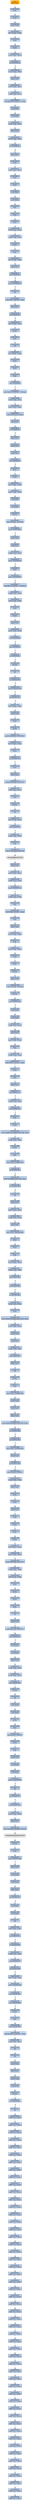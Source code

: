 digraph G {
node[shape=rectangle,style=filled,fillcolor=lightsteelblue,color=lightsteelblue]
bgcolor="transparent"
a0x0040be99ffree_st2[label="start\nffree %st2",fillcolor="orange",color="lightgrey"];
a0x0040be9bfwait_[label="0x0040be9b\nfwait "];
a0x0040be9cfninit_[label="0x0040be9c\nfninit "];
a0x0040be9epushl_ebp[label="0x0040be9e\npushl %ebp"];
a0x0040be9fleal_ebp__ebp[label="0x0040be9f\nleal (%ebp), %ebp"];
a0x0040bea2fwait_[label="0x0040bea2\nfwait "];
a0x0040bea3fnclex_[label="0x0040bea3\nfnclex "];
a0x0040bea5movl_eax_eax[label="0x0040bea5\nmovl %eax, %eax"];
a0x0040bea7jg_0x0040bea9[label="0x0040bea7\njg 0x0040bea9"];
a0x0040bea9movl_esp_ebp[label="0x0040bea9\nmovl %esp, %ebp"];
a0x0040beabffree_st7[label="0x0040beab\nffree %st7"];
a0x0040beadmovl_eax_eax[label="0x0040bead\nmovl %eax, %eax"];
a0x0040beafmovl_ecx_ecx[label="0x0040beaf\nmovl %ecx, %ecx"];
a0x0040beb1subl_0x200UINT32_esp[label="0x0040beb1\nsubl $0x200<UINT32>, %esp"];
a0x0040beb7notl_edx[label="0x0040beb7\nnotl %edx"];
a0x0040beb9notl_edx[label="0x0040beb9\nnotl %edx"];
a0x0040bebbmovl_edx_edx[label="0x0040bebb\nmovl %edx, %edx"];
a0x0040bebdffree_st5[label="0x0040bebd\nffree %st5"];
a0x0040bebfleal_ebp__ebp[label="0x0040bebf\nleal (%ebp), %ebp"];
a0x0040bec2je_0x0040bec4[label="0x0040bec2\nje 0x0040bec4"];
a0x0040bec4ffree_st7[label="0x0040bec4\nffree %st7"];
a0x0040bec6fwait_[label="0x0040bec6\nfwait "];
a0x0040bec7movl_ecx_ecx[label="0x0040bec7\nmovl %ecx, %ecx"];
a0x0040bec9fwait_[label="0x0040bec9\nfwait "];
a0x0040becafninit_[label="0x0040beca\nfninit "];
a0x0040beccnotl_edx[label="0x0040becc\nnotl %edx"];
a0x0040becenotl_edx[label="0x0040bece\nnotl %edx"];
a0x0040bed0fnop_[label="0x0040bed0\nfnop "];
a0x0040bed2fwait_[label="0x0040bed2\nfwait "];
a0x0040bed3fninit_[label="0x0040bed3\nfninit "];
a0x0040bed5leal_esp__esp[label="0x0040bed5\nleal (%esp), %esp"];
a0x0040bed8xchgl_ebp_ebp[label="0x0040bed8\nxchgl %ebp, %ebp"];
a0x0040bedapusha_[label="0x0040beda\npusha "];
a0x0040bedbpopa_[label="0x0040bedb\npopa "];
a0x0040bedcleal_ebp__ebp[label="0x0040bedc\nleal (%ebp), %ebp"];
a0x0040bedfffree_st7[label="0x0040bedf\nffree %st7"];
a0x0040bee1jp_0x0040bee3[label="0x0040bee1\njp 0x0040bee3"];
a0x0040bee3jecxz_0x0040bee5[label="0x0040bee3\njecxz 0x0040bee5"];
a0x0040bee5cld_[label="0x0040bee5\ncld "];
a0x0040bee6subl_0xcUINT8_esp[label="0x0040bee6\nsubl $0xc<UINT8>, %esp"];
a0x0040bee9ffree_st1[label="0x0040bee9\nffree %st1"];
a0x0040beebje_0x0040beed[label="0x0040beeb\nje 0x0040beed"];
a0x0040beedleal_ebp__ebp[label="0x0040beed\nleal (%ebp), %ebp"];
a0x0040bef0pusha_[label="0x0040bef0\npusha "];
a0x0040bef1popa_[label="0x0040bef1\npopa "];
a0x0040bef2cld_[label="0x0040bef2\ncld "];
a0x0040bef3leal_ebp__ebp[label="0x0040bef3\nleal (%ebp), %ebp"];
a0x0040bef6fwait_[label="0x0040bef6\nfwait "];
a0x0040bef7fninit_[label="0x0040bef7\nfninit "];
a0x0040bef9fnop_[label="0x0040bef9\nfnop "];
a0x0040befbjcxz_0x0040befe[label="0x0040befb\njcxz 0x0040befe"];
a0x0040befemovl_0x1UINT32__8esp_[label="0x0040befe\nmovl $0x1<UINT32>, -8(%esp)"];
a0x0040bf06movl_eax_eax[label="0x0040bf06\nmovl %eax, %eax"];
a0x0040bf08movl_edx_edx[label="0x0040bf08\nmovl %edx, %edx"];
a0x0040bf0amovq__8esp__mm0[label="0x0040bf0a\nmovq -8(%esp), %mm0"];
a0x0040bf0fffree_st7[label="0x0040bf0f\nffree %st7"];
a0x0040bf11je_0x0040bf13[label="0x0040bf11\nje 0x0040bf13"];
a0x0040bf13ffree_st5[label="0x0040bf13\nffree %st5"];
a0x0040bf15pushl_eax[label="0x0040bf15\npushl %eax"];
a0x0040bf16popl_eax[label="0x0040bf16\npopl %eax"];
a0x0040bf17jne_0x0040bf19[label="0x0040bf17\njne 0x0040bf19"];
a0x0040bf19fwait_[label="0x0040bf19\nfwait "];
a0x0040bf1afnclex_[label="0x0040bf1a\nfnclex "];
a0x0040bf1cleal_ebp__ebp[label="0x0040bf1c\nleal (%ebp), %ebp"];
a0x0040bf1fmovl_edx_edx[label="0x0040bf1f\nmovl %edx, %edx"];
a0x0040bf21notl_edx[label="0x0040bf21\nnotl %edx"];
a0x0040bf23notl_edx[label="0x0040bf23\nnotl %edx"];
a0x0040bf25fincstp_[label="0x0040bf25\nfincstp "];
a0x0040bf27movq_mm0__12esp_[label="0x0040bf27\nmovq %mm0, -12(%esp)"];
a0x0040bf2cjecxz_0x0040bf2e[label="0x0040bf2c\njecxz 0x0040bf2e"];
a0x0040bf2epushl_eax[label="0x0040bf2e\npushl %eax"];
a0x0040bf2fpopl_eax[label="0x0040bf2f\npopl %eax"];
a0x0040bf30xchgl_esp_esp[label="0x0040bf30\nxchgl %esp, %esp"];
a0x0040bf32jecxz_0x0040bf34[label="0x0040bf32\njecxz 0x0040bf34"];
a0x0040bf34fwait_[label="0x0040bf34\nfwait "];
a0x0040bf35jecxz_0x0040bf37[label="0x0040bf35\njecxz 0x0040bf37"];
a0x0040bf37cmpl_0x1UINT8__12esp_[label="0x0040bf37\ncmpl $0x1<UINT8>, -12(%esp)"];
a0x0040bf3cxchgl_edx_edx[label="0x0040bf3c\nxchgl %edx, %edx"];
a0x0040bf3emovl_edx_edx[label="0x0040bf3e\nmovl %edx, %edx"];
a0x0040bf40fwait_[label="0x0040bf40\nfwait "];
a0x0040bf41fnclex_[label="0x0040bf41\nfnclex "];
a0x0040bf43ffree_st7[label="0x0040bf43\nffree %st7"];
a0x0040bf45movl_edx_edx[label="0x0040bf45\nmovl %edx, %edx"];
a0x0040bf47jne_0x0040bf49[label="0x0040bf47\njne 0x0040bf49"];
a0x0040bf49jne_0x0040c2fc[label="0x0040bf49\njne 0x0040c2fc"];
a0x0040c2fcjg_0x0040c2fe[label="0x0040c2fc\njg 0x0040c2fe"];
a0x0040c2fefincstp_[label="0x0040c2fe\nfincstp "];
a0x0040c300cld_[label="0x0040c300\ncld "];
a0x0040c301je_0x0040c303[label="0x0040c301\nje 0x0040c303"];
a0x0040c303jecxz_0x0040c305[label="0x0040c303\njecxz 0x0040c305"];
a0x0040c305jg_0x0040c307[label="0x0040c305\njg 0x0040c307"];
a0x0040c307leal_ebp__ebp[label="0x0040c307\nleal (%ebp), %ebp"];
a0x0040c30apopl_edi[label="0x0040c30a\npopl %edi"];
a0x0040c30bfwait_[label="0x0040c30b\nfwait "];
a0x0040c30cfnclex_[label="0x0040c30c\nfnclex "];
a0x0040c30epushl_0x40b6c1UINT32[label="0x0040c30e\npushl $0x40b6c1<UINT32>"];
a0x0040c313leal_ebp__ebp[label="0x0040c313\nleal (%ebp), %ebp"];
a0x0040c316fwait_[label="0x0040c316\nfwait "];
a0x0040c317jp_0x0040c319[label="0x0040c317\njp 0x0040c319"];
a0x0040c319fwait_[label="0x0040c319\nfwait "];
a0x0040c31affree_st2[label="0x0040c31a\nffree %st2"];
a0x0040c31cpushl_0x40100cUINT32[label="0x0040c31c\npushl $0x40100c<UINT32>"];
a0x0040c321movl_ecx_ecx[label="0x0040c321\nmovl %ecx, %ecx"];
a0x0040c323fwait_[label="0x0040c323\nfwait "];
a0x0040c324fincstp_[label="0x0040c324\nfincstp "];
a0x0040c326cld_[label="0x0040c326\ncld "];
a0x0040c327leal_esp__esp[label="0x0040c327\nleal (%esp), %esp"];
a0x0040c32ajne_0x0040c32c[label="0x0040c32a\njne 0x0040c32c"];
a0x0040c32cmovl_edx_edx[label="0x0040c32c\nmovl %edx, %edx"];
a0x0040c32efnop_[label="0x0040c32e\nfnop "];
a0x0040c330call_lstrcpyA_kernel32_dll[label="0x0040c330\ncall lstrcpyA@kernel32.dll"];
lstrcpyA_kernel32_dll[label="lstrcpyA@kernel32.dll",fillcolor="lightgrey",color="lightgrey"];
a0x0040c336ffree_st1[label="0x0040c336\nffree %st1"];
a0x0040c338movl_eax_eax[label="0x0040c338\nmovl %eax, %eax"];
a0x0040c33axchgl_esp_esp[label="0x0040c33a\nxchgl %esp, %esp"];
a0x0040c33cjecxz_0x0040c33e[label="0x0040c33c\njecxz 0x0040c33e"];
a0x0040c33exchgl_esp_esp[label="0x0040c33e\nxchgl %esp, %esp"];
a0x0040c340fnop_[label="0x0040c340\nfnop "];
a0x0040c342subl_0x8UINT8_esp[label="0x0040c342\nsubl $0x8<UINT8>, %esp"];
a0x0040c345fnop_[label="0x0040c345\nfnop "];
a0x0040c347ffree_st5[label="0x0040c347\nffree %st5"];
a0x0040c349leal_ebp__ebp[label="0x0040c349\nleal (%ebp), %ebp"];
a0x0040c34cfnop_[label="0x0040c34c\nfnop "];
a0x0040c34eleal_ebp__ebp[label="0x0040c34e\nleal (%ebp), %ebp"];
a0x0040c351fwait_[label="0x0040c351\nfwait "];
a0x0040c352fninit_[label="0x0040c352\nfninit "];
a0x0040c354fincstp_[label="0x0040c354\nfincstp "];
a0x0040c356ffree_st7[label="0x0040c356\nffree %st7"];
a0x0040c358movq_mm0__8esp_[label="0x0040c358\nmovq %mm0, -8(%esp)"];
a0x0040c35dfincstp_[label="0x0040c35d\nfincstp "];
a0x0040c35fjcxz_0x0040c362[label="0x0040c35f\njcxz 0x0040c362"];
a0x0040c362notl_edx[label="0x0040c362\nnotl %edx"];
a0x0040c364notl_edx[label="0x0040c364\nnotl %edx"];
a0x0040c366xchgl_esp_esp[label="0x0040c366\nxchgl %esp, %esp"];
a0x0040c368ffree_st5[label="0x0040c368\nffree %st5"];
a0x0040c36amovl_edx_edx[label="0x0040c36a\nmovl %edx, %edx"];
a0x0040c36cfnop_[label="0x0040c36c\nfnop "];
a0x0040c36exchgl_esp_esp[label="0x0040c36e\nxchgl %esp, %esp"];
a0x0040c370addl_0x8UINT8_esp[label="0x0040c370\naddl $0x8<UINT8>, %esp"];
a0x0040c373pusha_[label="0x0040c373\npusha "];
a0x0040c374popa_[label="0x0040c374\npopa "];
a0x0040c375ffree_st7[label="0x0040c375\nffree %st7"];
a0x0040c377jne_0x0040c379[label="0x0040c377\njne 0x0040c379"];
a0x0040c379xchgl_esp_esp[label="0x0040c379\nxchgl %esp, %esp"];
a0x0040c37bjcxz_0x0040c37e[label="0x0040c37b\njcxz 0x0040c37e"];
a0x0040c37efwait_[label="0x0040c37e\nfwait "];
a0x0040c37ffnclex_[label="0x0040c37f\nfnclex "];
a0x0040c381movl_LoadLibraryA_kernel32_dll_eax[label="0x0040c381\nmovl LoadLibraryA@kernel32.dll, %eax"];
a0x0040c386xchgl_edx_edx[label="0x0040c386\nxchgl %edx, %edx"];
a0x0040c388pusha_[label="0x0040c388\npusha "];
a0x0040c389popa_[label="0x0040c389\npopa "];
a0x0040c38amovl_eax_0x00401000[label="0x0040c38a\nmovl %eax, 0x00401000"];
a0x0040c38fjp_0x0040c391[label="0x0040c38f\njp 0x0040c391"];
a0x0040c391movl_Sleep_kernel32_dll_eax[label="0x0040c391\nmovl Sleep@kernel32.dll, %eax"];
a0x0040c396je_0x0040c398[label="0x0040c396\nje 0x0040c398"];
a0x0040c398nop_[label="0x0040c398\nnop "];
a0x0040c399ffree_st5[label="0x0040c399\nffree %st5"];
a0x0040c39bleal_eax__eax[label="0x0040c39b\nleal (%eax), %eax"];
a0x0040c39dxchgl_edx_edx[label="0x0040c39d\nxchgl %edx, %edx"];
a0x0040c39fffree_st7[label="0x0040c39f\nffree %st7"];
a0x0040c3a1movl_eax_0x00401004[label="0x0040c3a1\nmovl %eax, 0x00401004"];
a0x0040c3a6fwait_[label="0x0040c3a6\nfwait "];
a0x0040c3a7fninit_[label="0x0040c3a7\nfninit "];
a0x0040c3a9fnop_[label="0x0040c3a9\nfnop "];
a0x0040c3ableal_esp__esp[label="0x0040c3ab\nleal (%esp), %esp"];
a0x0040c3aexchgl_edx_edx[label="0x0040c3ae\nxchgl %edx, %edx"];
a0x0040c3b0jg_0x0040c3b2[label="0x0040c3b0\njg 0x0040c3b2"];
a0x0040c3b2jg_0x0040c3b4[label="0x0040c3b2\njg 0x0040c3b4"];
a0x0040c3b4je_0x0040c3b6[label="0x0040c3b4\nje 0x0040c3b6"];
a0x0040c3b6xchgl_edx_edx[label="0x0040c3b6\nxchgl %edx, %edx"];
a0x0040c3b8fwait_[label="0x0040c3b8\nfwait "];
a0x0040c3b9movl_DeleteFileA_kernel32_dll_eax[label="0x0040c3b9\nmovl DeleteFileA@kernel32.dll, %eax"];
a0x0040c3bemovl_edx_edx[label="0x0040c3be\nmovl %edx, %edx"];
a0x0040c3c0pushl_eax[label="0x0040c3c0\npushl %eax"];
a0x0040c3c1popl_eax[label="0x0040c3c1\npopl %eax"];
a0x0040c3c2xchgl_edx_edx[label="0x0040c3c2\nxchgl %edx, %edx"];
a0x0040c3c4jmp_0x0040c3c6[label="0x0040c3c4\njmp 0x0040c3c6"];
a0x0040c3c6ffree_st7[label="0x0040c3c6\nffree %st7"];
a0x0040c3c8cld_[label="0x0040c3c8\ncld "];
a0x0040c3c9pusha_[label="0x0040c3c9\npusha "];
a0x0040c3capopa_[label="0x0040c3ca\npopa "];
a0x0040c3cbmovl_eax_0x00401008[label="0x0040c3cb\nmovl %eax, 0x00401008"];
a0x0040c3d0pushl_eax[label="0x0040c3d0\npushl %eax"];
a0x0040c3d1popl_eax[label="0x0040c3d1\npopl %eax"];
a0x0040c3d2ffree_st2[label="0x0040c3d2\nffree %st2"];
a0x0040c3d4movl_ExitThread_kernel32_dll_eax[label="0x0040c3d4\nmovl ExitThread@kernel32.dll, %eax"];
a0x0040c3d9je_0x0040c3db[label="0x0040c3d9\nje 0x0040c3db"];
a0x0040c3dbjp_0x0040c3dd[label="0x0040c3db\njp 0x0040c3dd"];
a0x0040c3ddmovl_eax_0x004014b8[label="0x0040c3dd\nmovl %eax, 0x004014b8"];
a0x0040c3e2ffree_st5[label="0x0040c3e2\nffree %st5"];
a0x0040c3e4jg_0x0040c3e6[label="0x0040c3e4\njg 0x0040c3e6"];
a0x0040c3e6pushl_0x40UINT8[label="0x0040c3e6\npushl $0x40<UINT8>"];
a0x0040c3e8xchgl_ebp_ebp[label="0x0040c3e8\nxchgl %ebp, %ebp"];
a0x0040c3eaffree_st1[label="0x0040c3ea\nffree %st1"];
a0x0040c3ecfwait_[label="0x0040c3ec\nfwait "];
a0x0040c3edfnclex_[label="0x0040c3ed\nfnclex "];
a0x0040c3efffree_st7[label="0x0040c3ef\nffree %st7"];
a0x0040c3f1fwait_[label="0x0040c3f1\nfwait "];
a0x0040c3f2fnclex_[label="0x0040c3f2\nfnclex "];
a0x0040c3f4fwait_[label="0x0040c3f4\nfwait "];
a0x0040c3f5fnclex_[label="0x0040c3f5\nfnclex "];
a0x0040c3f7leal_eax__eax[label="0x0040c3f7\nleal (%eax), %eax"];
a0x0040c3f9movl_edx_edx[label="0x0040c3f9\nmovl %edx, %edx"];
a0x0040c3fbpushl_0x3000UINT32[label="0x0040c3fb\npushl $0x3000<UINT32>"];
a0x0040c400xchgl_ebp_ebp[label="0x0040c400\nxchgl %ebp, %ebp"];
a0x0040c402leal_esp__esp[label="0x0040c402\nleal (%esp), %esp"];
a0x0040c405fwait_[label="0x0040c405\nfwait "];
a0x0040c406fnclex_[label="0x0040c406\nfnclex "];
a0x0040c408pusha_[label="0x0040c408\npusha "];
a0x0040c409popa_[label="0x0040c409\npopa "];
a0x0040c40acld_[label="0x0040c40a\ncld "];
a0x0040c40bffree_st5[label="0x0040c40b\nffree %st5"];
a0x0040c40dpushl_0xc14dUINT32[label="0x0040c40d\npushl $0xc14d<UINT32>"];
a0x0040c412jne_0x0040c414[label="0x0040c412\njne 0x0040c414"];
a0x0040c414notl_edx[label="0x0040c414\nnotl %edx"];
a0x0040c416notl_edx[label="0x0040c416\nnotl %edx"];
a0x0040c418ffree_st5[label="0x0040c418\nffree %st5"];
a0x0040c41amovl_eax_eax[label="0x0040c41a\nmovl %eax, %eax"];
a0x0040c41cmovl_eax_eax[label="0x0040c41c\nmovl %eax, %eax"];
a0x0040c41ejmp_0x0040c420[label="0x0040c41e\njmp 0x0040c420"];
a0x0040c420fincstp_[label="0x0040c420\nfincstp "];
a0x0040c422cld_[label="0x0040c422\ncld "];
a0x0040c423notl_edx[label="0x0040c423\nnotl %edx"];
a0x0040c425notl_edx[label="0x0040c425\nnotl %edx"];
a0x0040c427pusha_[label="0x0040c427\npusha "];
a0x0040c428popa_[label="0x0040c428\npopa "];
a0x0040c429pushl_0x0UINT8[label="0x0040c429\npushl $0x0<UINT8>"];
a0x0040c42bpusha_[label="0x0040c42b\npusha "];
a0x0040c42cpopa_[label="0x0040c42c\npopa "];
a0x0040c42dpushl_esi[label="0x0040c42d\npushl %esi"];
a0x0040c42enotl_edx[label="0x0040c42e\nnotl %edx"];
a0x0040c430notl_edx[label="0x0040c430\nnotl %edx"];
a0x0040c432jecxz_0x0040c434[label="0x0040c432\njecxz 0x0040c434"];
a0x0040c434cld_[label="0x0040c434\ncld "];
a0x0040c435jp_0x0040c437[label="0x0040c435\njp 0x0040c437"];
a0x0040c437jcxz_0x0040c43a[label="0x0040c437\njcxz 0x0040c43a"];
a0x0040c43amovl_edx_edx[label="0x0040c43a\nmovl %edx, %edx"];
a0x0040c43cffree_st7[label="0x0040c43c\nffree %st7"];
a0x0040c43ecall_VirtualAllocEx_kernel32_dll[label="0x0040c43e\ncall VirtualAllocEx@kernel32.dll"];
VirtualAllocEx_kernel32_dll[label="VirtualAllocEx@kernel32.dll",fillcolor="lightgrey",color="lightgrey"];
a0x0040c444fincstp_[label="0x0040c444\nfincstp "];
a0x0040c446fwait_[label="0x0040c446\nfwait "];
a0x0040c447jecxz_0x0040c449[label="0x0040c447\njecxz 0x0040c449"];
a0x0040c449ffree_st5[label="0x0040c449\nffree %st5"];
a0x0040c44bnotl_edx[label="0x0040c44b\nnotl %edx"];
a0x0040c44dnotl_edx[label="0x0040c44d\nnotl %edx"];
a0x0040c44fffree_st2[label="0x0040c44f\nffree %st2"];
a0x0040c451jp_0x0040c453[label="0x0040c451\njp 0x0040c453"];
a0x0040c453notl_edx[label="0x0040c453\nnotl %edx"];
a0x0040c455notl_edx[label="0x0040c455\nnotl %edx"];
a0x0040c457cld_[label="0x0040c457\ncld "];
a0x0040c458testl_eax_eax[label="0x0040c458\ntestl %eax, %eax"];
a0x0040c45ajp_0x0040c45c[label="0x0040c45a\njp 0x0040c45c"];
a0x0040c45cje_0x0040c483[label="0x0040c45c\nje 0x0040c483"];
a0x0040c483xchgl_edx_edx[label="0x0040c483\nxchgl %edx, %edx"];
a0x0040c485jmp_0x0040c487[label="0x0040c485\njmp 0x0040c487"];
a0x0040c487jg_0x0040c489[label="0x0040c487\njg 0x0040c489"];
a0x0040c489leal_esp__esp[label="0x0040c489\nleal (%esp), %esp"];
a0x0040c48cjecxz_0x0040c48e[label="0x0040c48c\njecxz 0x0040c48e"];
a0x0040c48ejcxz_0x0040c491[label="0x0040c48e\njcxz 0x0040c491"];
a0x0040c491jcxz_0x0040c494[label="0x0040c491\njcxz 0x0040c494"];
a0x0040c494pusha_[label="0x0040c494\npusha "];
a0x0040c495popa_[label="0x0040c495\npopa "];
a0x0040c496jmp_0x0040c498[label="0x0040c496\njmp 0x0040c498"];
a0x0040c498addl_0x200UINT32_esp[label="0x0040c498\naddl $0x200<UINT32>, %esp"];
a0x0040c49emovl_ecx_ecx[label="0x0040c49e\nmovl %ecx, %ecx"];
a0x0040c4a0cld_[label="0x0040c4a0\ncld "];
a0x0040c4a1cld_[label="0x0040c4a1\ncld "];
a0x0040c4a2popl_ebp[label="0x0040c4a2\npopl %ebp"];
a0x0040c4a3ffree_st1[label="0x0040c4a3\nffree %st1"];
a0x0040c4a5pushl_eax[label="0x0040c4a5\npushl %eax"];
a0x0040c4a6popl_eax[label="0x0040c4a6\npopl %eax"];
a0x0040c4a7fincstp_[label="0x0040c4a7\nfincstp "];
a0x0040c4a9jcxz_0x0040c4ac[label="0x0040c4a9\njcxz 0x0040c4ac"];
a0x0040c4acret[label="0x0040c4ac\nret"];
a0x00000000addb_al_eax_[label="0x00000000\naddb %al, (%eax)"];
a0x00000002addb_al_eax_[label="0x00000002\naddb %al, (%eax)"];
a0x00000004addb_al_eax_[label="0x00000004\naddb %al, (%eax)"];
a0x00000006addb_al_eax_[label="0x00000006\naddb %al, (%eax)"];
a0x00000008addb_al_eax_[label="0x00000008\naddb %al, (%eax)"];
a0x0000000aaddb_al_eax_[label="0x0000000a\naddb %al, (%eax)"];
a0x0000000caddb_al_eax_[label="0x0000000c\naddb %al, (%eax)"];
a0x0000000eaddb_al_eax_[label="0x0000000e\naddb %al, (%eax)"];
a0x00000010addb_al_eax_[label="0x00000010\naddb %al, (%eax)"];
a0x00000012addb_al_eax_[label="0x00000012\naddb %al, (%eax)"];
a0x00000014addb_al_eax_[label="0x00000014\naddb %al, (%eax)"];
a0x00000016addb_al_eax_[label="0x00000016\naddb %al, (%eax)"];
a0x00000018addb_al_eax_[label="0x00000018\naddb %al, (%eax)"];
a0x0000001aaddb_al_eax_[label="0x0000001a\naddb %al, (%eax)"];
a0x0000001caddb_al_eax_[label="0x0000001c\naddb %al, (%eax)"];
a0x0000001eaddb_al_eax_[label="0x0000001e\naddb %al, (%eax)"];
a0x00000020addb_al_eax_[label="0x00000020\naddb %al, (%eax)"];
a0x00000022addb_al_eax_[label="0x00000022\naddb %al, (%eax)"];
a0x00000024addb_al_eax_[label="0x00000024\naddb %al, (%eax)"];
a0x00000026addb_al_eax_[label="0x00000026\naddb %al, (%eax)"];
a0x00000028addb_al_eax_[label="0x00000028\naddb %al, (%eax)"];
a0x0000002aaddb_al_eax_[label="0x0000002a\naddb %al, (%eax)"];
a0x0000002caddb_al_eax_[label="0x0000002c\naddb %al, (%eax)"];
a0x0000002eaddb_al_eax_[label="0x0000002e\naddb %al, (%eax)"];
a0x00000030addb_al_eax_[label="0x00000030\naddb %al, (%eax)"];
a0x00000032addb_al_eax_[label="0x00000032\naddb %al, (%eax)"];
a0x00000034addb_al_eax_[label="0x00000034\naddb %al, (%eax)"];
a0x00000036addb_al_eax_[label="0x00000036\naddb %al, (%eax)"];
a0x00000038addb_al_eax_[label="0x00000038\naddb %al, (%eax)"];
a0x0000003aaddb_al_eax_[label="0x0000003a\naddb %al, (%eax)"];
a0x0000003caddb_al_eax_[label="0x0000003c\naddb %al, (%eax)"];
a0x0000003eaddb_al_eax_[label="0x0000003e\naddb %al, (%eax)"];
a0x00000040addb_al_eax_[label="0x00000040\naddb %al, (%eax)"];
a0x00000042addb_al_eax_[label="0x00000042\naddb %al, (%eax)"];
a0x00000044addb_al_eax_[label="0x00000044\naddb %al, (%eax)"];
a0x00000046addb_al_eax_[label="0x00000046\naddb %al, (%eax)"];
a0x00000048addb_al_eax_[label="0x00000048\naddb %al, (%eax)"];
a0x0000004aaddb_al_eax_[label="0x0000004a\naddb %al, (%eax)"];
a0x0000004caddb_al_eax_[label="0x0000004c\naddb %al, (%eax)"];
a0x0000004eaddb_al_eax_[label="0x0000004e\naddb %al, (%eax)"];
a0x00000050addb_al_eax_[label="0x00000050\naddb %al, (%eax)"];
a0x00000052addb_al_eax_[label="0x00000052\naddb %al, (%eax)"];
a0x00000054addb_al_eax_[label="0x00000054\naddb %al, (%eax)"];
a0x00000056addb_al_eax_[label="0x00000056\naddb %al, (%eax)"];
a0x00000058addb_al_eax_[label="0x00000058\naddb %al, (%eax)"];
a0x0000005aaddb_al_eax_[label="0x0000005a\naddb %al, (%eax)"];
a0x0000005caddb_al_eax_[label="0x0000005c\naddb %al, (%eax)"];
a0x0000005eaddb_al_eax_[label="0x0000005e\naddb %al, (%eax)"];
a0x00000060addb_al_eax_[label="0x00000060\naddb %al, (%eax)"];
a0x00000062addb_al_eax_[label="0x00000062\naddb %al, (%eax)"];
a0x00000064addb_al_eax_[label="0x00000064\naddb %al, (%eax)"];
a0x00000066addb_al_eax_[label="0x00000066\naddb %al, (%eax)"];
a0x0040be99ffree_st2 -> a0x0040be9bfwait_ [color="#000000"];
a0x0040be9bfwait_ -> a0x0040be9cfninit_ [color="#000000"];
a0x0040be9cfninit_ -> a0x0040be9epushl_ebp [color="#000000"];
a0x0040be9epushl_ebp -> a0x0040be9fleal_ebp__ebp [color="#000000"];
a0x0040be9fleal_ebp__ebp -> a0x0040bea2fwait_ [color="#000000"];
a0x0040bea2fwait_ -> a0x0040bea3fnclex_ [color="#000000"];
a0x0040bea3fnclex_ -> a0x0040bea5movl_eax_eax [color="#000000"];
a0x0040bea5movl_eax_eax -> a0x0040bea7jg_0x0040bea9 [color="#000000"];
a0x0040bea7jg_0x0040bea9 -> a0x0040bea9movl_esp_ebp [color="#000000",label="F"];
a0x0040bea9movl_esp_ebp -> a0x0040beabffree_st7 [color="#000000"];
a0x0040beabffree_st7 -> a0x0040beadmovl_eax_eax [color="#000000"];
a0x0040beadmovl_eax_eax -> a0x0040beafmovl_ecx_ecx [color="#000000"];
a0x0040beafmovl_ecx_ecx -> a0x0040beb1subl_0x200UINT32_esp [color="#000000"];
a0x0040beb1subl_0x200UINT32_esp -> a0x0040beb7notl_edx [color="#000000"];
a0x0040beb7notl_edx -> a0x0040beb9notl_edx [color="#000000"];
a0x0040beb9notl_edx -> a0x0040bebbmovl_edx_edx [color="#000000"];
a0x0040bebbmovl_edx_edx -> a0x0040bebdffree_st5 [color="#000000"];
a0x0040bebdffree_st5 -> a0x0040bebfleal_ebp__ebp [color="#000000"];
a0x0040bebfleal_ebp__ebp -> a0x0040bec2je_0x0040bec4 [color="#000000"];
a0x0040bec2je_0x0040bec4 -> a0x0040bec4ffree_st7 [color="#000000",label="F"];
a0x0040bec4ffree_st7 -> a0x0040bec6fwait_ [color="#000000"];
a0x0040bec6fwait_ -> a0x0040bec7movl_ecx_ecx [color="#000000"];
a0x0040bec7movl_ecx_ecx -> a0x0040bec9fwait_ [color="#000000"];
a0x0040bec9fwait_ -> a0x0040becafninit_ [color="#000000"];
a0x0040becafninit_ -> a0x0040beccnotl_edx [color="#000000"];
a0x0040beccnotl_edx -> a0x0040becenotl_edx [color="#000000"];
a0x0040becenotl_edx -> a0x0040bed0fnop_ [color="#000000"];
a0x0040bed0fnop_ -> a0x0040bed2fwait_ [color="#000000"];
a0x0040bed2fwait_ -> a0x0040bed3fninit_ [color="#000000"];
a0x0040bed3fninit_ -> a0x0040bed5leal_esp__esp [color="#000000"];
a0x0040bed5leal_esp__esp -> a0x0040bed8xchgl_ebp_ebp [color="#000000"];
a0x0040bed8xchgl_ebp_ebp -> a0x0040bedapusha_ [color="#000000"];
a0x0040bedapusha_ -> a0x0040bedbpopa_ [color="#000000"];
a0x0040bedbpopa_ -> a0x0040bedcleal_ebp__ebp [color="#000000"];
a0x0040bedcleal_ebp__ebp -> a0x0040bedfffree_st7 [color="#000000"];
a0x0040bedfffree_st7 -> a0x0040bee1jp_0x0040bee3 [color="#000000"];
a0x0040bee1jp_0x0040bee3 -> a0x0040bee3jecxz_0x0040bee5 [color="#000000",label="F"];
a0x0040bee3jecxz_0x0040bee5 -> a0x0040bee5cld_ [color="#000000",label="T"];
a0x0040bee5cld_ -> a0x0040bee6subl_0xcUINT8_esp [color="#000000"];
a0x0040bee6subl_0xcUINT8_esp -> a0x0040bee9ffree_st1 [color="#000000"];
a0x0040bee9ffree_st1 -> a0x0040beebje_0x0040beed [color="#000000"];
a0x0040beebje_0x0040beed -> a0x0040beedleal_ebp__ebp [color="#000000",label="F"];
a0x0040beedleal_ebp__ebp -> a0x0040bef0pusha_ [color="#000000"];
a0x0040bef0pusha_ -> a0x0040bef1popa_ [color="#000000"];
a0x0040bef1popa_ -> a0x0040bef2cld_ [color="#000000"];
a0x0040bef2cld_ -> a0x0040bef3leal_ebp__ebp [color="#000000"];
a0x0040bef3leal_ebp__ebp -> a0x0040bef6fwait_ [color="#000000"];
a0x0040bef6fwait_ -> a0x0040bef7fninit_ [color="#000000"];
a0x0040bef7fninit_ -> a0x0040bef9fnop_ [color="#000000"];
a0x0040bef9fnop_ -> a0x0040befbjcxz_0x0040befe [color="#000000"];
a0x0040befbjcxz_0x0040befe -> a0x0040befemovl_0x1UINT32__8esp_ [color="#000000",label="T"];
a0x0040befemovl_0x1UINT32__8esp_ -> a0x0040bf06movl_eax_eax [color="#000000"];
a0x0040bf06movl_eax_eax -> a0x0040bf08movl_edx_edx [color="#000000"];
a0x0040bf08movl_edx_edx -> a0x0040bf0amovq__8esp__mm0 [color="#000000"];
a0x0040bf0amovq__8esp__mm0 -> a0x0040bf0fffree_st7 [color="#000000"];
a0x0040bf0fffree_st7 -> a0x0040bf11je_0x0040bf13 [color="#000000"];
a0x0040bf11je_0x0040bf13 -> a0x0040bf13ffree_st5 [color="#000000",label="F"];
a0x0040bf13ffree_st5 -> a0x0040bf15pushl_eax [color="#000000"];
a0x0040bf15pushl_eax -> a0x0040bf16popl_eax [color="#000000"];
a0x0040bf16popl_eax -> a0x0040bf17jne_0x0040bf19 [color="#000000"];
a0x0040bf17jne_0x0040bf19 -> a0x0040bf19fwait_ [color="#000000",label="T"];
a0x0040bf19fwait_ -> a0x0040bf1afnclex_ [color="#000000"];
a0x0040bf1afnclex_ -> a0x0040bf1cleal_ebp__ebp [color="#000000"];
a0x0040bf1cleal_ebp__ebp -> a0x0040bf1fmovl_edx_edx [color="#000000"];
a0x0040bf1fmovl_edx_edx -> a0x0040bf21notl_edx [color="#000000"];
a0x0040bf21notl_edx -> a0x0040bf23notl_edx [color="#000000"];
a0x0040bf23notl_edx -> a0x0040bf25fincstp_ [color="#000000"];
a0x0040bf25fincstp_ -> a0x0040bf27movq_mm0__12esp_ [color="#000000"];
a0x0040bf27movq_mm0__12esp_ -> a0x0040bf2cjecxz_0x0040bf2e [color="#000000"];
a0x0040bf2cjecxz_0x0040bf2e -> a0x0040bf2epushl_eax [color="#000000",label="T"];
a0x0040bf2epushl_eax -> a0x0040bf2fpopl_eax [color="#000000"];
a0x0040bf2fpopl_eax -> a0x0040bf30xchgl_esp_esp [color="#000000"];
a0x0040bf30xchgl_esp_esp -> a0x0040bf32jecxz_0x0040bf34 [color="#000000"];
a0x0040bf32jecxz_0x0040bf34 -> a0x0040bf34fwait_ [color="#000000",label="T"];
a0x0040bf34fwait_ -> a0x0040bf35jecxz_0x0040bf37 [color="#000000"];
a0x0040bf35jecxz_0x0040bf37 -> a0x0040bf37cmpl_0x1UINT8__12esp_ [color="#000000",label="T"];
a0x0040bf37cmpl_0x1UINT8__12esp_ -> a0x0040bf3cxchgl_edx_edx [color="#000000"];
a0x0040bf3cxchgl_edx_edx -> a0x0040bf3emovl_edx_edx [color="#000000"];
a0x0040bf3emovl_edx_edx -> a0x0040bf40fwait_ [color="#000000"];
a0x0040bf40fwait_ -> a0x0040bf41fnclex_ [color="#000000"];
a0x0040bf41fnclex_ -> a0x0040bf43ffree_st7 [color="#000000"];
a0x0040bf43ffree_st7 -> a0x0040bf45movl_edx_edx [color="#000000"];
a0x0040bf45movl_edx_edx -> a0x0040bf47jne_0x0040bf49 [color="#000000"];
a0x0040bf47jne_0x0040bf49 -> a0x0040bf49jne_0x0040c2fc [color="#000000",label="T"];
a0x0040bf49jne_0x0040c2fc -> a0x0040c2fcjg_0x0040c2fe [color="#000000",label="T"];
a0x0040c2fcjg_0x0040c2fe -> a0x0040c2fefincstp_ [color="#000000",label="T"];
a0x0040c2fefincstp_ -> a0x0040c300cld_ [color="#000000"];
a0x0040c300cld_ -> a0x0040c301je_0x0040c303 [color="#000000"];
a0x0040c301je_0x0040c303 -> a0x0040c303jecxz_0x0040c305 [color="#000000",label="F"];
a0x0040c303jecxz_0x0040c305 -> a0x0040c305jg_0x0040c307 [color="#000000",label="T"];
a0x0040c305jg_0x0040c307 -> a0x0040c307leal_ebp__ebp [color="#000000",label="T"];
a0x0040c307leal_ebp__ebp -> a0x0040c30apopl_edi [color="#000000"];
a0x0040c30apopl_edi -> a0x0040c30bfwait_ [color="#000000"];
a0x0040c30bfwait_ -> a0x0040c30cfnclex_ [color="#000000"];
a0x0040c30cfnclex_ -> a0x0040c30epushl_0x40b6c1UINT32 [color="#000000"];
a0x0040c30epushl_0x40b6c1UINT32 -> a0x0040c313leal_ebp__ebp [color="#000000"];
a0x0040c313leal_ebp__ebp -> a0x0040c316fwait_ [color="#000000"];
a0x0040c316fwait_ -> a0x0040c317jp_0x0040c319 [color="#000000"];
a0x0040c317jp_0x0040c319 -> a0x0040c319fwait_ [color="#000000",label="T"];
a0x0040c319fwait_ -> a0x0040c31affree_st2 [color="#000000"];
a0x0040c31affree_st2 -> a0x0040c31cpushl_0x40100cUINT32 [color="#000000"];
a0x0040c31cpushl_0x40100cUINT32 -> a0x0040c321movl_ecx_ecx [color="#000000"];
a0x0040c321movl_ecx_ecx -> a0x0040c323fwait_ [color="#000000"];
a0x0040c323fwait_ -> a0x0040c324fincstp_ [color="#000000"];
a0x0040c324fincstp_ -> a0x0040c326cld_ [color="#000000"];
a0x0040c326cld_ -> a0x0040c327leal_esp__esp [color="#000000"];
a0x0040c327leal_esp__esp -> a0x0040c32ajne_0x0040c32c [color="#000000"];
a0x0040c32ajne_0x0040c32c -> a0x0040c32cmovl_edx_edx [color="#000000",label="T"];
a0x0040c32cmovl_edx_edx -> a0x0040c32efnop_ [color="#000000"];
a0x0040c32efnop_ -> a0x0040c330call_lstrcpyA_kernel32_dll [color="#000000"];
a0x0040c330call_lstrcpyA_kernel32_dll -> lstrcpyA_kernel32_dll [color="#000000"];
lstrcpyA_kernel32_dll -> a0x0040c336ffree_st1 [color="#000000"];
a0x0040c336ffree_st1 -> a0x0040c338movl_eax_eax [color="#000000"];
a0x0040c338movl_eax_eax -> a0x0040c33axchgl_esp_esp [color="#000000"];
a0x0040c33axchgl_esp_esp -> a0x0040c33cjecxz_0x0040c33e [color="#000000"];
a0x0040c33cjecxz_0x0040c33e -> a0x0040c33exchgl_esp_esp [color="#000000",label="T"];
a0x0040c33exchgl_esp_esp -> a0x0040c340fnop_ [color="#000000"];
a0x0040c340fnop_ -> a0x0040c342subl_0x8UINT8_esp [color="#000000"];
a0x0040c342subl_0x8UINT8_esp -> a0x0040c345fnop_ [color="#000000"];
a0x0040c345fnop_ -> a0x0040c347ffree_st5 [color="#000000"];
a0x0040c347ffree_st5 -> a0x0040c349leal_ebp__ebp [color="#000000"];
a0x0040c349leal_ebp__ebp -> a0x0040c34cfnop_ [color="#000000"];
a0x0040c34cfnop_ -> a0x0040c34eleal_ebp__ebp [color="#000000"];
a0x0040c34eleal_ebp__ebp -> a0x0040c351fwait_ [color="#000000"];
a0x0040c351fwait_ -> a0x0040c352fninit_ [color="#000000"];
a0x0040c352fninit_ -> a0x0040c354fincstp_ [color="#000000"];
a0x0040c354fincstp_ -> a0x0040c356ffree_st7 [color="#000000"];
a0x0040c356ffree_st7 -> a0x0040c358movq_mm0__8esp_ [color="#000000"];
a0x0040c358movq_mm0__8esp_ -> a0x0040c35dfincstp_ [color="#000000"];
a0x0040c35dfincstp_ -> a0x0040c35fjcxz_0x0040c362 [color="#000000"];
a0x0040c35fjcxz_0x0040c362 -> a0x0040c362notl_edx [color="#000000",label="T"];
a0x0040c362notl_edx -> a0x0040c364notl_edx [color="#000000"];
a0x0040c364notl_edx -> a0x0040c366xchgl_esp_esp [color="#000000"];
a0x0040c366xchgl_esp_esp -> a0x0040c368ffree_st5 [color="#000000"];
a0x0040c368ffree_st5 -> a0x0040c36amovl_edx_edx [color="#000000"];
a0x0040c36amovl_edx_edx -> a0x0040c36cfnop_ [color="#000000"];
a0x0040c36cfnop_ -> a0x0040c36exchgl_esp_esp [color="#000000"];
a0x0040c36exchgl_esp_esp -> a0x0040c370addl_0x8UINT8_esp [color="#000000"];
a0x0040c370addl_0x8UINT8_esp -> a0x0040c373pusha_ [color="#000000"];
a0x0040c373pusha_ -> a0x0040c374popa_ [color="#000000"];
a0x0040c374popa_ -> a0x0040c375ffree_st7 [color="#000000"];
a0x0040c375ffree_st7 -> a0x0040c377jne_0x0040c379 [color="#000000"];
a0x0040c377jne_0x0040c379 -> a0x0040c379xchgl_esp_esp [color="#000000",label="T"];
a0x0040c379xchgl_esp_esp -> a0x0040c37bjcxz_0x0040c37e [color="#000000"];
a0x0040c37bjcxz_0x0040c37e -> a0x0040c37efwait_ [color="#000000",label="T"];
a0x0040c37efwait_ -> a0x0040c37ffnclex_ [color="#000000"];
a0x0040c37ffnclex_ -> a0x0040c381movl_LoadLibraryA_kernel32_dll_eax [color="#000000"];
a0x0040c381movl_LoadLibraryA_kernel32_dll_eax -> a0x0040c386xchgl_edx_edx [color="#000000"];
a0x0040c386xchgl_edx_edx -> a0x0040c388pusha_ [color="#000000"];
a0x0040c388pusha_ -> a0x0040c389popa_ [color="#000000"];
a0x0040c389popa_ -> a0x0040c38amovl_eax_0x00401000 [color="#000000"];
a0x0040c38amovl_eax_0x00401000 -> a0x0040c38fjp_0x0040c391 [color="#000000"];
a0x0040c38fjp_0x0040c391 -> a0x0040c391movl_Sleep_kernel32_dll_eax [color="#000000",label="T"];
a0x0040c391movl_Sleep_kernel32_dll_eax -> a0x0040c396je_0x0040c398 [color="#000000"];
a0x0040c396je_0x0040c398 -> a0x0040c398nop_ [color="#000000",label="F"];
a0x0040c398nop_ -> a0x0040c399ffree_st5 [color="#000000"];
a0x0040c399ffree_st5 -> a0x0040c39bleal_eax__eax [color="#000000"];
a0x0040c39bleal_eax__eax -> a0x0040c39dxchgl_edx_edx [color="#000000"];
a0x0040c39dxchgl_edx_edx -> a0x0040c39fffree_st7 [color="#000000"];
a0x0040c39fffree_st7 -> a0x0040c3a1movl_eax_0x00401004 [color="#000000"];
a0x0040c3a1movl_eax_0x00401004 -> a0x0040c3a6fwait_ [color="#000000"];
a0x0040c3a6fwait_ -> a0x0040c3a7fninit_ [color="#000000"];
a0x0040c3a7fninit_ -> a0x0040c3a9fnop_ [color="#000000"];
a0x0040c3a9fnop_ -> a0x0040c3ableal_esp__esp [color="#000000"];
a0x0040c3ableal_esp__esp -> a0x0040c3aexchgl_edx_edx [color="#000000"];
a0x0040c3aexchgl_edx_edx -> a0x0040c3b0jg_0x0040c3b2 [color="#000000"];
a0x0040c3b0jg_0x0040c3b2 -> a0x0040c3b2jg_0x0040c3b4 [color="#000000",label="T"];
a0x0040c3b2jg_0x0040c3b4 -> a0x0040c3b4je_0x0040c3b6 [color="#000000",label="T"];
a0x0040c3b4je_0x0040c3b6 -> a0x0040c3b6xchgl_edx_edx [color="#000000",label="F"];
a0x0040c3b6xchgl_edx_edx -> a0x0040c3b8fwait_ [color="#000000"];
a0x0040c3b8fwait_ -> a0x0040c3b9movl_DeleteFileA_kernel32_dll_eax [color="#000000"];
a0x0040c3b9movl_DeleteFileA_kernel32_dll_eax -> a0x0040c3bemovl_edx_edx [color="#000000"];
a0x0040c3bemovl_edx_edx -> a0x0040c3c0pushl_eax [color="#000000"];
a0x0040c3c0pushl_eax -> a0x0040c3c1popl_eax [color="#000000"];
a0x0040c3c1popl_eax -> a0x0040c3c2xchgl_edx_edx [color="#000000"];
a0x0040c3c2xchgl_edx_edx -> a0x0040c3c4jmp_0x0040c3c6 [color="#000000"];
a0x0040c3c4jmp_0x0040c3c6 -> a0x0040c3c6ffree_st7 [color="#000000"];
a0x0040c3c6ffree_st7 -> a0x0040c3c8cld_ [color="#000000"];
a0x0040c3c8cld_ -> a0x0040c3c9pusha_ [color="#000000"];
a0x0040c3c9pusha_ -> a0x0040c3capopa_ [color="#000000"];
a0x0040c3capopa_ -> a0x0040c3cbmovl_eax_0x00401008 [color="#000000"];
a0x0040c3cbmovl_eax_0x00401008 -> a0x0040c3d0pushl_eax [color="#000000"];
a0x0040c3d0pushl_eax -> a0x0040c3d1popl_eax [color="#000000"];
a0x0040c3d1popl_eax -> a0x0040c3d2ffree_st2 [color="#000000"];
a0x0040c3d2ffree_st2 -> a0x0040c3d4movl_ExitThread_kernel32_dll_eax [color="#000000"];
a0x0040c3d4movl_ExitThread_kernel32_dll_eax -> a0x0040c3d9je_0x0040c3db [color="#000000"];
a0x0040c3d9je_0x0040c3db -> a0x0040c3dbjp_0x0040c3dd [color="#000000",label="F"];
a0x0040c3dbjp_0x0040c3dd -> a0x0040c3ddmovl_eax_0x004014b8 [color="#000000",label="T"];
a0x0040c3ddmovl_eax_0x004014b8 -> a0x0040c3e2ffree_st5 [color="#000000"];
a0x0040c3e2ffree_st5 -> a0x0040c3e4jg_0x0040c3e6 [color="#000000"];
a0x0040c3e4jg_0x0040c3e6 -> a0x0040c3e6pushl_0x40UINT8 [color="#000000",label="T"];
a0x0040c3e6pushl_0x40UINT8 -> a0x0040c3e8xchgl_ebp_ebp [color="#000000"];
a0x0040c3e8xchgl_ebp_ebp -> a0x0040c3eaffree_st1 [color="#000000"];
a0x0040c3eaffree_st1 -> a0x0040c3ecfwait_ [color="#000000"];
a0x0040c3ecfwait_ -> a0x0040c3edfnclex_ [color="#000000"];
a0x0040c3edfnclex_ -> a0x0040c3efffree_st7 [color="#000000"];
a0x0040c3efffree_st7 -> a0x0040c3f1fwait_ [color="#000000"];
a0x0040c3f1fwait_ -> a0x0040c3f2fnclex_ [color="#000000"];
a0x0040c3f2fnclex_ -> a0x0040c3f4fwait_ [color="#000000"];
a0x0040c3f4fwait_ -> a0x0040c3f5fnclex_ [color="#000000"];
a0x0040c3f5fnclex_ -> a0x0040c3f7leal_eax__eax [color="#000000"];
a0x0040c3f7leal_eax__eax -> a0x0040c3f9movl_edx_edx [color="#000000"];
a0x0040c3f9movl_edx_edx -> a0x0040c3fbpushl_0x3000UINT32 [color="#000000"];
a0x0040c3fbpushl_0x3000UINT32 -> a0x0040c400xchgl_ebp_ebp [color="#000000"];
a0x0040c400xchgl_ebp_ebp -> a0x0040c402leal_esp__esp [color="#000000"];
a0x0040c402leal_esp__esp -> a0x0040c405fwait_ [color="#000000"];
a0x0040c405fwait_ -> a0x0040c406fnclex_ [color="#000000"];
a0x0040c406fnclex_ -> a0x0040c408pusha_ [color="#000000"];
a0x0040c408pusha_ -> a0x0040c409popa_ [color="#000000"];
a0x0040c409popa_ -> a0x0040c40acld_ [color="#000000"];
a0x0040c40acld_ -> a0x0040c40bffree_st5 [color="#000000"];
a0x0040c40bffree_st5 -> a0x0040c40dpushl_0xc14dUINT32 [color="#000000"];
a0x0040c40dpushl_0xc14dUINT32 -> a0x0040c412jne_0x0040c414 [color="#000000"];
a0x0040c412jne_0x0040c414 -> a0x0040c414notl_edx [color="#000000",label="T"];
a0x0040c414notl_edx -> a0x0040c416notl_edx [color="#000000"];
a0x0040c416notl_edx -> a0x0040c418ffree_st5 [color="#000000"];
a0x0040c418ffree_st5 -> a0x0040c41amovl_eax_eax [color="#000000"];
a0x0040c41amovl_eax_eax -> a0x0040c41cmovl_eax_eax [color="#000000"];
a0x0040c41cmovl_eax_eax -> a0x0040c41ejmp_0x0040c420 [color="#000000"];
a0x0040c41ejmp_0x0040c420 -> a0x0040c420fincstp_ [color="#000000"];
a0x0040c420fincstp_ -> a0x0040c422cld_ [color="#000000"];
a0x0040c422cld_ -> a0x0040c423notl_edx [color="#000000"];
a0x0040c423notl_edx -> a0x0040c425notl_edx [color="#000000"];
a0x0040c425notl_edx -> a0x0040c427pusha_ [color="#000000"];
a0x0040c427pusha_ -> a0x0040c428popa_ [color="#000000"];
a0x0040c428popa_ -> a0x0040c429pushl_0x0UINT8 [color="#000000"];
a0x0040c429pushl_0x0UINT8 -> a0x0040c42bpusha_ [color="#000000"];
a0x0040c42bpusha_ -> a0x0040c42cpopa_ [color="#000000"];
a0x0040c42cpopa_ -> a0x0040c42dpushl_esi [color="#000000"];
a0x0040c42dpushl_esi -> a0x0040c42enotl_edx [color="#000000"];
a0x0040c42enotl_edx -> a0x0040c430notl_edx [color="#000000"];
a0x0040c430notl_edx -> a0x0040c432jecxz_0x0040c434 [color="#000000"];
a0x0040c432jecxz_0x0040c434 -> a0x0040c434cld_ [color="#000000",label="T"];
a0x0040c434cld_ -> a0x0040c435jp_0x0040c437 [color="#000000"];
a0x0040c435jp_0x0040c437 -> a0x0040c437jcxz_0x0040c43a [color="#000000",label="T"];
a0x0040c437jcxz_0x0040c43a -> a0x0040c43amovl_edx_edx [color="#000000",label="T"];
a0x0040c43amovl_edx_edx -> a0x0040c43cffree_st7 [color="#000000"];
a0x0040c43cffree_st7 -> a0x0040c43ecall_VirtualAllocEx_kernel32_dll [color="#000000"];
a0x0040c43ecall_VirtualAllocEx_kernel32_dll -> VirtualAllocEx_kernel32_dll [color="#000000"];
VirtualAllocEx_kernel32_dll -> a0x0040c444fincstp_ [color="#000000"];
a0x0040c444fincstp_ -> a0x0040c446fwait_ [color="#000000"];
a0x0040c446fwait_ -> a0x0040c447jecxz_0x0040c449 [color="#000000"];
a0x0040c447jecxz_0x0040c449 -> a0x0040c449ffree_st5 [color="#000000",label="T"];
a0x0040c449ffree_st5 -> a0x0040c44bnotl_edx [color="#000000"];
a0x0040c44bnotl_edx -> a0x0040c44dnotl_edx [color="#000000"];
a0x0040c44dnotl_edx -> a0x0040c44fffree_st2 [color="#000000"];
a0x0040c44fffree_st2 -> a0x0040c451jp_0x0040c453 [color="#000000"];
a0x0040c451jp_0x0040c453 -> a0x0040c453notl_edx [color="#000000",label="T"];
a0x0040c453notl_edx -> a0x0040c455notl_edx [color="#000000"];
a0x0040c455notl_edx -> a0x0040c457cld_ [color="#000000"];
a0x0040c457cld_ -> a0x0040c458testl_eax_eax [color="#000000"];
a0x0040c458testl_eax_eax -> a0x0040c45ajp_0x0040c45c [color="#000000"];
a0x0040c45ajp_0x0040c45c -> a0x0040c45cje_0x0040c483 [color="#000000",label="T"];
a0x0040c45cje_0x0040c483 -> a0x0040c483xchgl_edx_edx [color="#000000",label="T"];
a0x0040c483xchgl_edx_edx -> a0x0040c485jmp_0x0040c487 [color="#000000"];
a0x0040c485jmp_0x0040c487 -> a0x0040c487jg_0x0040c489 [color="#000000"];
a0x0040c487jg_0x0040c489 -> a0x0040c489leal_esp__esp [color="#000000",label="F"];
a0x0040c489leal_esp__esp -> a0x0040c48cjecxz_0x0040c48e [color="#000000"];
a0x0040c48cjecxz_0x0040c48e -> a0x0040c48ejcxz_0x0040c491 [color="#000000",label="T"];
a0x0040c48ejcxz_0x0040c491 -> a0x0040c491jcxz_0x0040c494 [color="#000000",label="T"];
a0x0040c491jcxz_0x0040c494 -> a0x0040c494pusha_ [color="#000000",label="T"];
a0x0040c494pusha_ -> a0x0040c495popa_ [color="#000000"];
a0x0040c495popa_ -> a0x0040c496jmp_0x0040c498 [color="#000000"];
a0x0040c496jmp_0x0040c498 -> a0x0040c498addl_0x200UINT32_esp [color="#000000"];
a0x0040c498addl_0x200UINT32_esp -> a0x0040c49emovl_ecx_ecx [color="#000000"];
a0x0040c49emovl_ecx_ecx -> a0x0040c4a0cld_ [color="#000000"];
a0x0040c4a0cld_ -> a0x0040c4a1cld_ [color="#000000"];
a0x0040c4a1cld_ -> a0x0040c4a2popl_ebp [color="#000000"];
a0x0040c4a2popl_ebp -> a0x0040c4a3ffree_st1 [color="#000000"];
a0x0040c4a3ffree_st1 -> a0x0040c4a5pushl_eax [color="#000000"];
a0x0040c4a5pushl_eax -> a0x0040c4a6popl_eax [color="#000000"];
a0x0040c4a6popl_eax -> a0x0040c4a7fincstp_ [color="#000000"];
a0x0040c4a7fincstp_ -> a0x0040c4a9jcxz_0x0040c4ac [color="#000000"];
a0x0040c4a9jcxz_0x0040c4ac -> a0x0040c4acret [color="#000000",label="T"];
a0x0040c4acret -> a0x00000000addb_al_eax_ [color="#000000"];
a0x00000000addb_al_eax_ -> a0x00000002addb_al_eax_ [color="#000000"];
a0x00000002addb_al_eax_ -> a0x00000004addb_al_eax_ [color="#000000"];
a0x00000004addb_al_eax_ -> a0x00000006addb_al_eax_ [color="#000000"];
a0x00000006addb_al_eax_ -> a0x00000008addb_al_eax_ [color="#000000"];
a0x00000008addb_al_eax_ -> a0x0000000aaddb_al_eax_ [color="#000000"];
a0x0000000aaddb_al_eax_ -> a0x0000000caddb_al_eax_ [color="#000000"];
a0x0000000caddb_al_eax_ -> a0x0000000eaddb_al_eax_ [color="#000000"];
a0x0000000eaddb_al_eax_ -> a0x00000010addb_al_eax_ [color="#000000"];
a0x00000010addb_al_eax_ -> a0x00000012addb_al_eax_ [color="#000000"];
a0x00000012addb_al_eax_ -> a0x00000014addb_al_eax_ [color="#000000"];
a0x00000014addb_al_eax_ -> a0x00000016addb_al_eax_ [color="#000000"];
a0x00000016addb_al_eax_ -> a0x00000018addb_al_eax_ [color="#000000"];
a0x00000018addb_al_eax_ -> a0x0000001aaddb_al_eax_ [color="#000000"];
a0x0000001aaddb_al_eax_ -> a0x0000001caddb_al_eax_ [color="#000000"];
a0x0000001caddb_al_eax_ -> a0x0000001eaddb_al_eax_ [color="#000000"];
a0x0000001eaddb_al_eax_ -> a0x00000020addb_al_eax_ [color="#000000"];
a0x00000020addb_al_eax_ -> a0x00000022addb_al_eax_ [color="#000000"];
a0x00000022addb_al_eax_ -> a0x00000024addb_al_eax_ [color="#000000"];
a0x00000024addb_al_eax_ -> a0x00000026addb_al_eax_ [color="#000000"];
a0x00000026addb_al_eax_ -> a0x00000028addb_al_eax_ [color="#000000"];
a0x00000028addb_al_eax_ -> a0x0000002aaddb_al_eax_ [color="#000000"];
a0x0000002aaddb_al_eax_ -> a0x0000002caddb_al_eax_ [color="#000000"];
a0x0000002caddb_al_eax_ -> a0x0000002eaddb_al_eax_ [color="#000000"];
a0x0000002eaddb_al_eax_ -> a0x00000030addb_al_eax_ [color="#000000"];
a0x00000030addb_al_eax_ -> a0x00000032addb_al_eax_ [color="#000000"];
a0x00000032addb_al_eax_ -> a0x00000034addb_al_eax_ [color="#000000"];
a0x00000034addb_al_eax_ -> a0x00000036addb_al_eax_ [color="#000000"];
a0x00000036addb_al_eax_ -> a0x00000038addb_al_eax_ [color="#000000"];
a0x00000038addb_al_eax_ -> a0x0000003aaddb_al_eax_ [color="#000000"];
a0x0000003aaddb_al_eax_ -> a0x0000003caddb_al_eax_ [color="#000000"];
a0x0000003caddb_al_eax_ -> a0x0000003eaddb_al_eax_ [color="#000000"];
a0x0000003eaddb_al_eax_ -> a0x00000040addb_al_eax_ [color="#000000"];
a0x00000040addb_al_eax_ -> a0x00000042addb_al_eax_ [color="#000000"];
a0x00000042addb_al_eax_ -> a0x00000044addb_al_eax_ [color="#000000"];
a0x00000044addb_al_eax_ -> a0x00000046addb_al_eax_ [color="#000000"];
a0x00000046addb_al_eax_ -> a0x00000048addb_al_eax_ [color="#000000"];
a0x00000048addb_al_eax_ -> a0x0000004aaddb_al_eax_ [color="#000000"];
a0x0000004aaddb_al_eax_ -> a0x0000004caddb_al_eax_ [color="#000000"];
a0x0000004caddb_al_eax_ -> a0x0000004eaddb_al_eax_ [color="#000000"];
a0x0000004eaddb_al_eax_ -> a0x00000050addb_al_eax_ [color="#000000"];
a0x00000050addb_al_eax_ -> a0x00000052addb_al_eax_ [color="#000000"];
a0x00000052addb_al_eax_ -> a0x00000054addb_al_eax_ [color="#000000"];
a0x00000054addb_al_eax_ -> a0x00000056addb_al_eax_ [color="#000000"];
a0x00000056addb_al_eax_ -> a0x00000058addb_al_eax_ [color="#000000"];
a0x00000058addb_al_eax_ -> a0x0000005aaddb_al_eax_ [color="#000000"];
a0x0000005aaddb_al_eax_ -> a0x0000005caddb_al_eax_ [color="#000000"];
a0x0000005caddb_al_eax_ -> a0x0000005eaddb_al_eax_ [color="#000000"];
a0x0000005eaddb_al_eax_ -> a0x00000060addb_al_eax_ [color="#000000"];
a0x00000060addb_al_eax_ -> a0x00000062addb_al_eax_ [color="#000000"];
a0x00000062addb_al_eax_ -> a0x00000064addb_al_eax_ [color="#000000"];
a0x00000064addb_al_eax_ -> a0x00000066addb_al_eax_ [color="#000000"];
}
